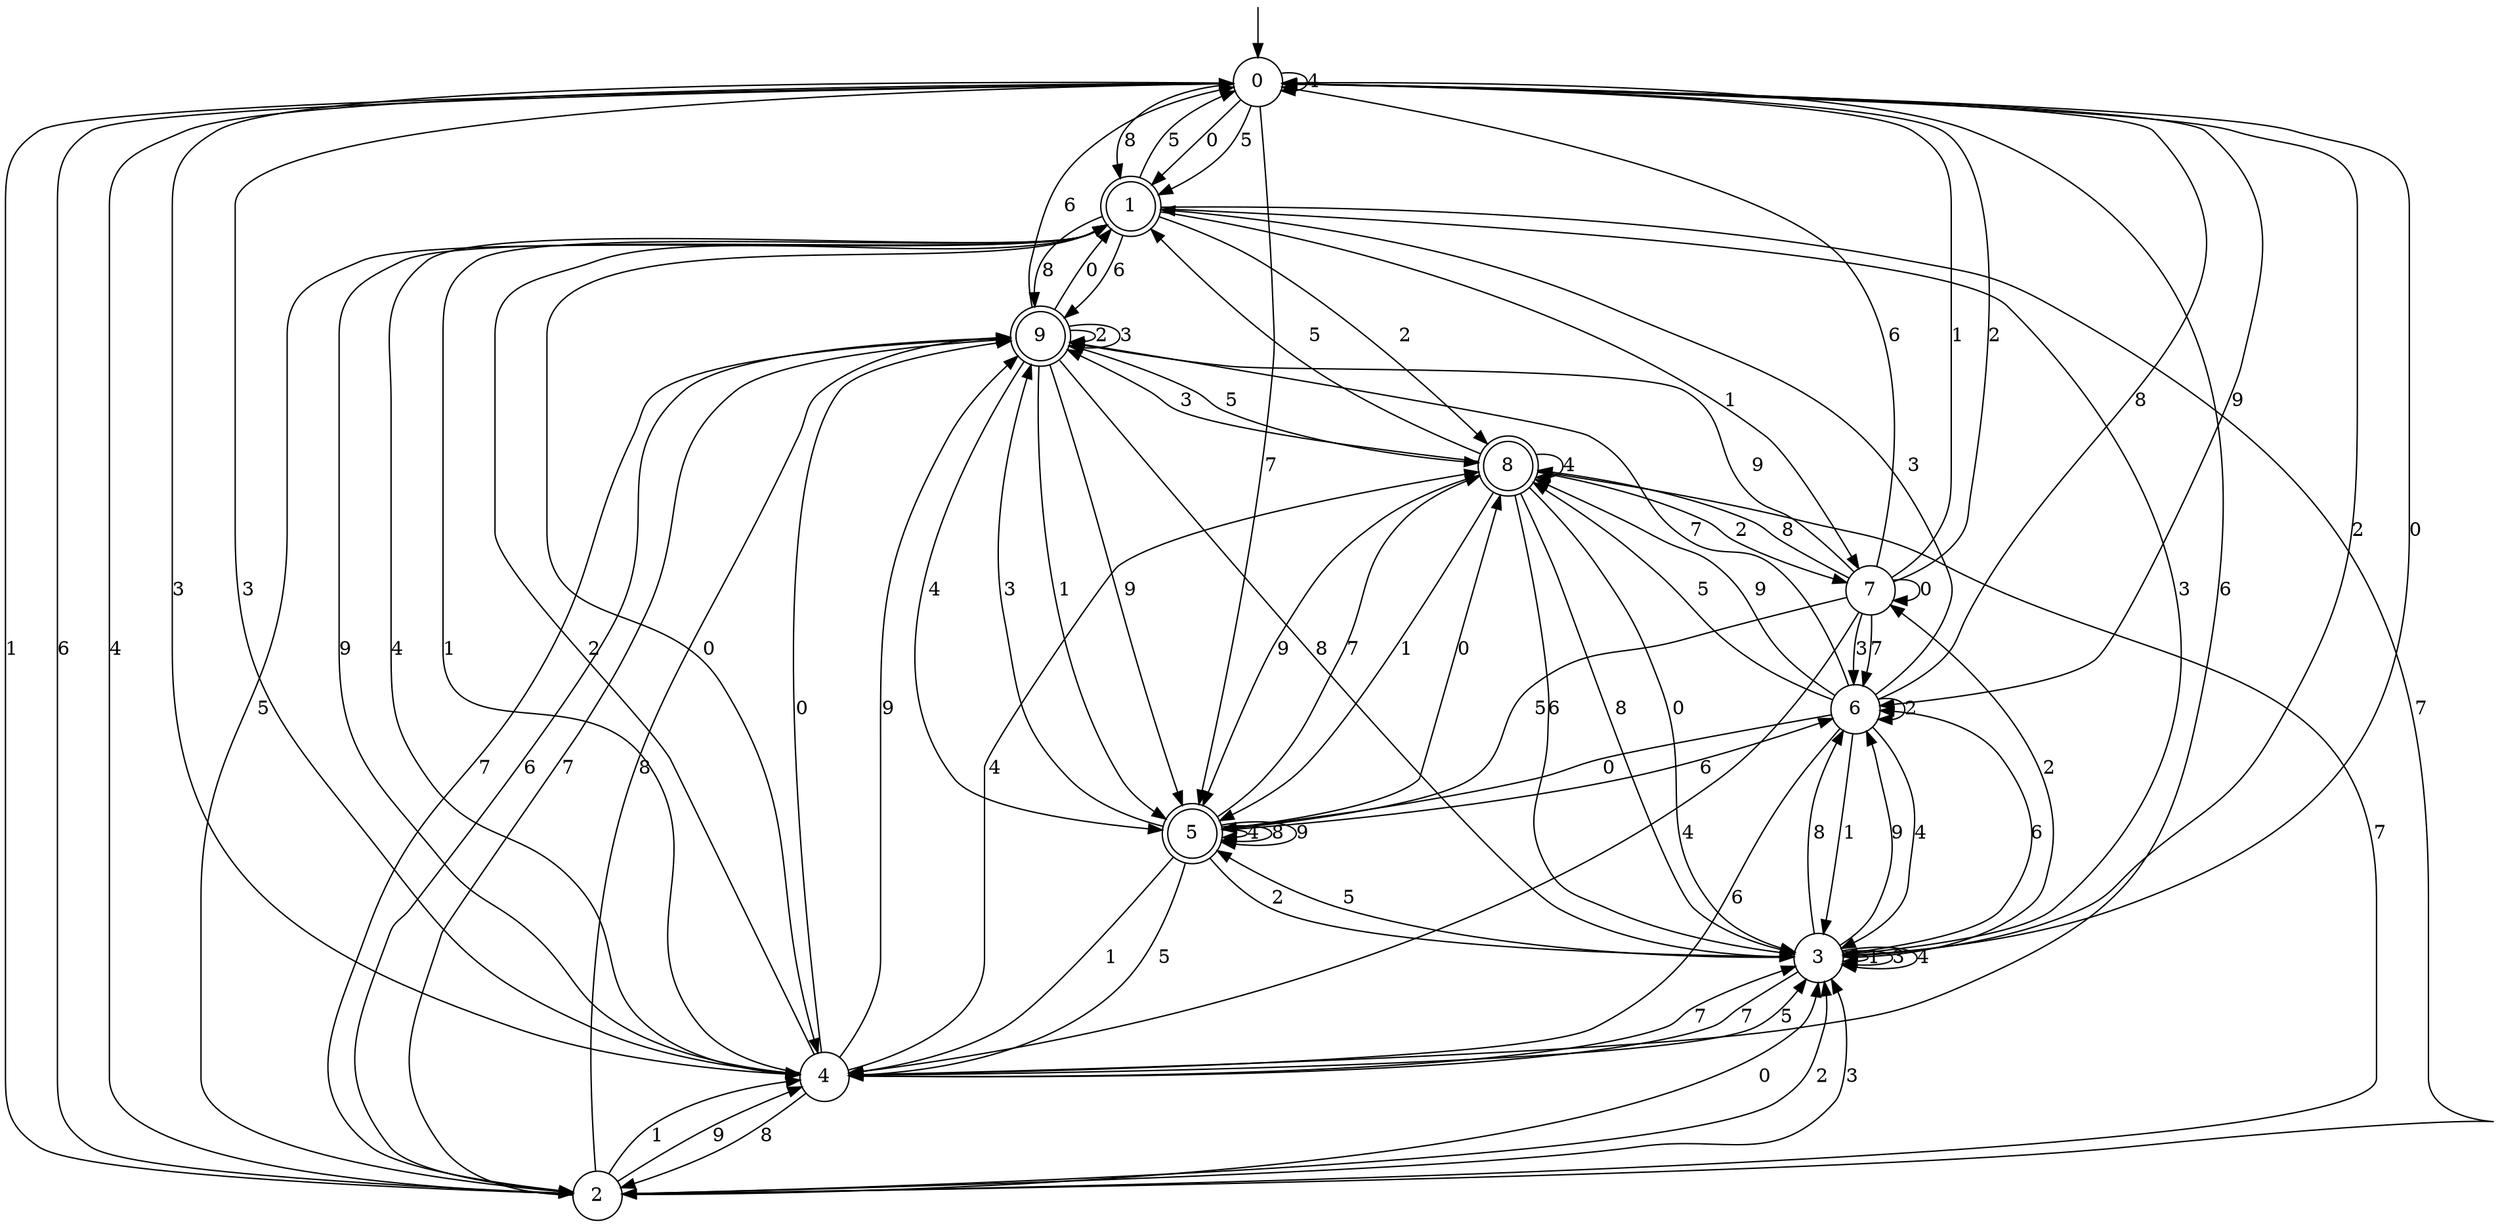 digraph g {

	s0 [shape="circle" label="0"];
	s1 [shape="doublecircle" label="1"];
	s2 [shape="circle" label="2"];
	s3 [shape="circle" label="3"];
	s4 [shape="circle" label="4"];
	s5 [shape="doublecircle" label="5"];
	s6 [shape="circle" label="6"];
	s7 [shape="circle" label="7"];
	s8 [shape="doublecircle" label="8"];
	s9 [shape="doublecircle" label="9"];
	s0 -> s1 [label="0"];
	s0 -> s2 [label="1"];
	s0 -> s3 [label="2"];
	s0 -> s4 [label="3"];
	s0 -> s0 [label="4"];
	s0 -> s1 [label="5"];
	s0 -> s2 [label="6"];
	s0 -> s5 [label="7"];
	s0 -> s1 [label="8"];
	s0 -> s6 [label="9"];
	s1 -> s4 [label="0"];
	s1 -> s7 [label="1"];
	s1 -> s8 [label="2"];
	s1 -> s3 [label="3"];
	s1 -> s4 [label="4"];
	s1 -> s0 [label="5"];
	s1 -> s9 [label="6"];
	s1 -> s2 [label="7"];
	s1 -> s9 [label="8"];
	s1 -> s4 [label="9"];
	s2 -> s3 [label="0"];
	s2 -> s4 [label="1"];
	s2 -> s3 [label="2"];
	s2 -> s3 [label="3"];
	s2 -> s0 [label="4"];
	s2 -> s1 [label="5"];
	s2 -> s9 [label="6"];
	s2 -> s9 [label="7"];
	s2 -> s9 [label="8"];
	s2 -> s4 [label="9"];
	s3 -> s0 [label="0"];
	s3 -> s3 [label="1"];
	s3 -> s7 [label="2"];
	s3 -> s3 [label="3"];
	s3 -> s3 [label="4"];
	s3 -> s5 [label="5"];
	s3 -> s6 [label="6"];
	s3 -> s4 [label="7"];
	s3 -> s6 [label="8"];
	s3 -> s6 [label="9"];
	s4 -> s9 [label="0"];
	s4 -> s1 [label="1"];
	s4 -> s1 [label="2"];
	s4 -> s0 [label="3"];
	s4 -> s8 [label="4"];
	s4 -> s3 [label="5"];
	s4 -> s0 [label="6"];
	s4 -> s3 [label="7"];
	s4 -> s2 [label="8"];
	s4 -> s9 [label="9"];
	s5 -> s8 [label="0"];
	s5 -> s4 [label="1"];
	s5 -> s3 [label="2"];
	s5 -> s9 [label="3"];
	s5 -> s5 [label="4"];
	s5 -> s4 [label="5"];
	s5 -> s6 [label="6"];
	s5 -> s8 [label="7"];
	s5 -> s5 [label="8"];
	s5 -> s5 [label="9"];
	s6 -> s5 [label="0"];
	s6 -> s3 [label="1"];
	s6 -> s6 [label="2"];
	s6 -> s1 [label="3"];
	s6 -> s3 [label="4"];
	s6 -> s8 [label="5"];
	s6 -> s4 [label="6"];
	s6 -> s9 [label="7"];
	s6 -> s0 [label="8"];
	s6 -> s8 [label="9"];
	s7 -> s7 [label="0"];
	s7 -> s0 [label="1"];
	s7 -> s0 [label="2"];
	s7 -> s6 [label="3"];
	s7 -> s4 [label="4"];
	s7 -> s5 [label="5"];
	s7 -> s0 [label="6"];
	s7 -> s6 [label="7"];
	s7 -> s8 [label="8"];
	s7 -> s9 [label="9"];
	s8 -> s3 [label="0"];
	s8 -> s5 [label="1"];
	s8 -> s7 [label="2"];
	s8 -> s9 [label="3"];
	s8 -> s8 [label="4"];
	s8 -> s1 [label="5"];
	s8 -> s3 [label="6"];
	s8 -> s2 [label="7"];
	s8 -> s3 [label="8"];
	s8 -> s5 [label="9"];
	s9 -> s1 [label="0"];
	s9 -> s5 [label="1"];
	s9 -> s9 [label="2"];
	s9 -> s9 [label="3"];
	s9 -> s5 [label="4"];
	s9 -> s8 [label="5"];
	s9 -> s0 [label="6"];
	s9 -> s2 [label="7"];
	s9 -> s3 [label="8"];
	s9 -> s5 [label="9"];

__start0 [label="" shape="none" width="0" height="0"];
__start0 -> s0;

}
